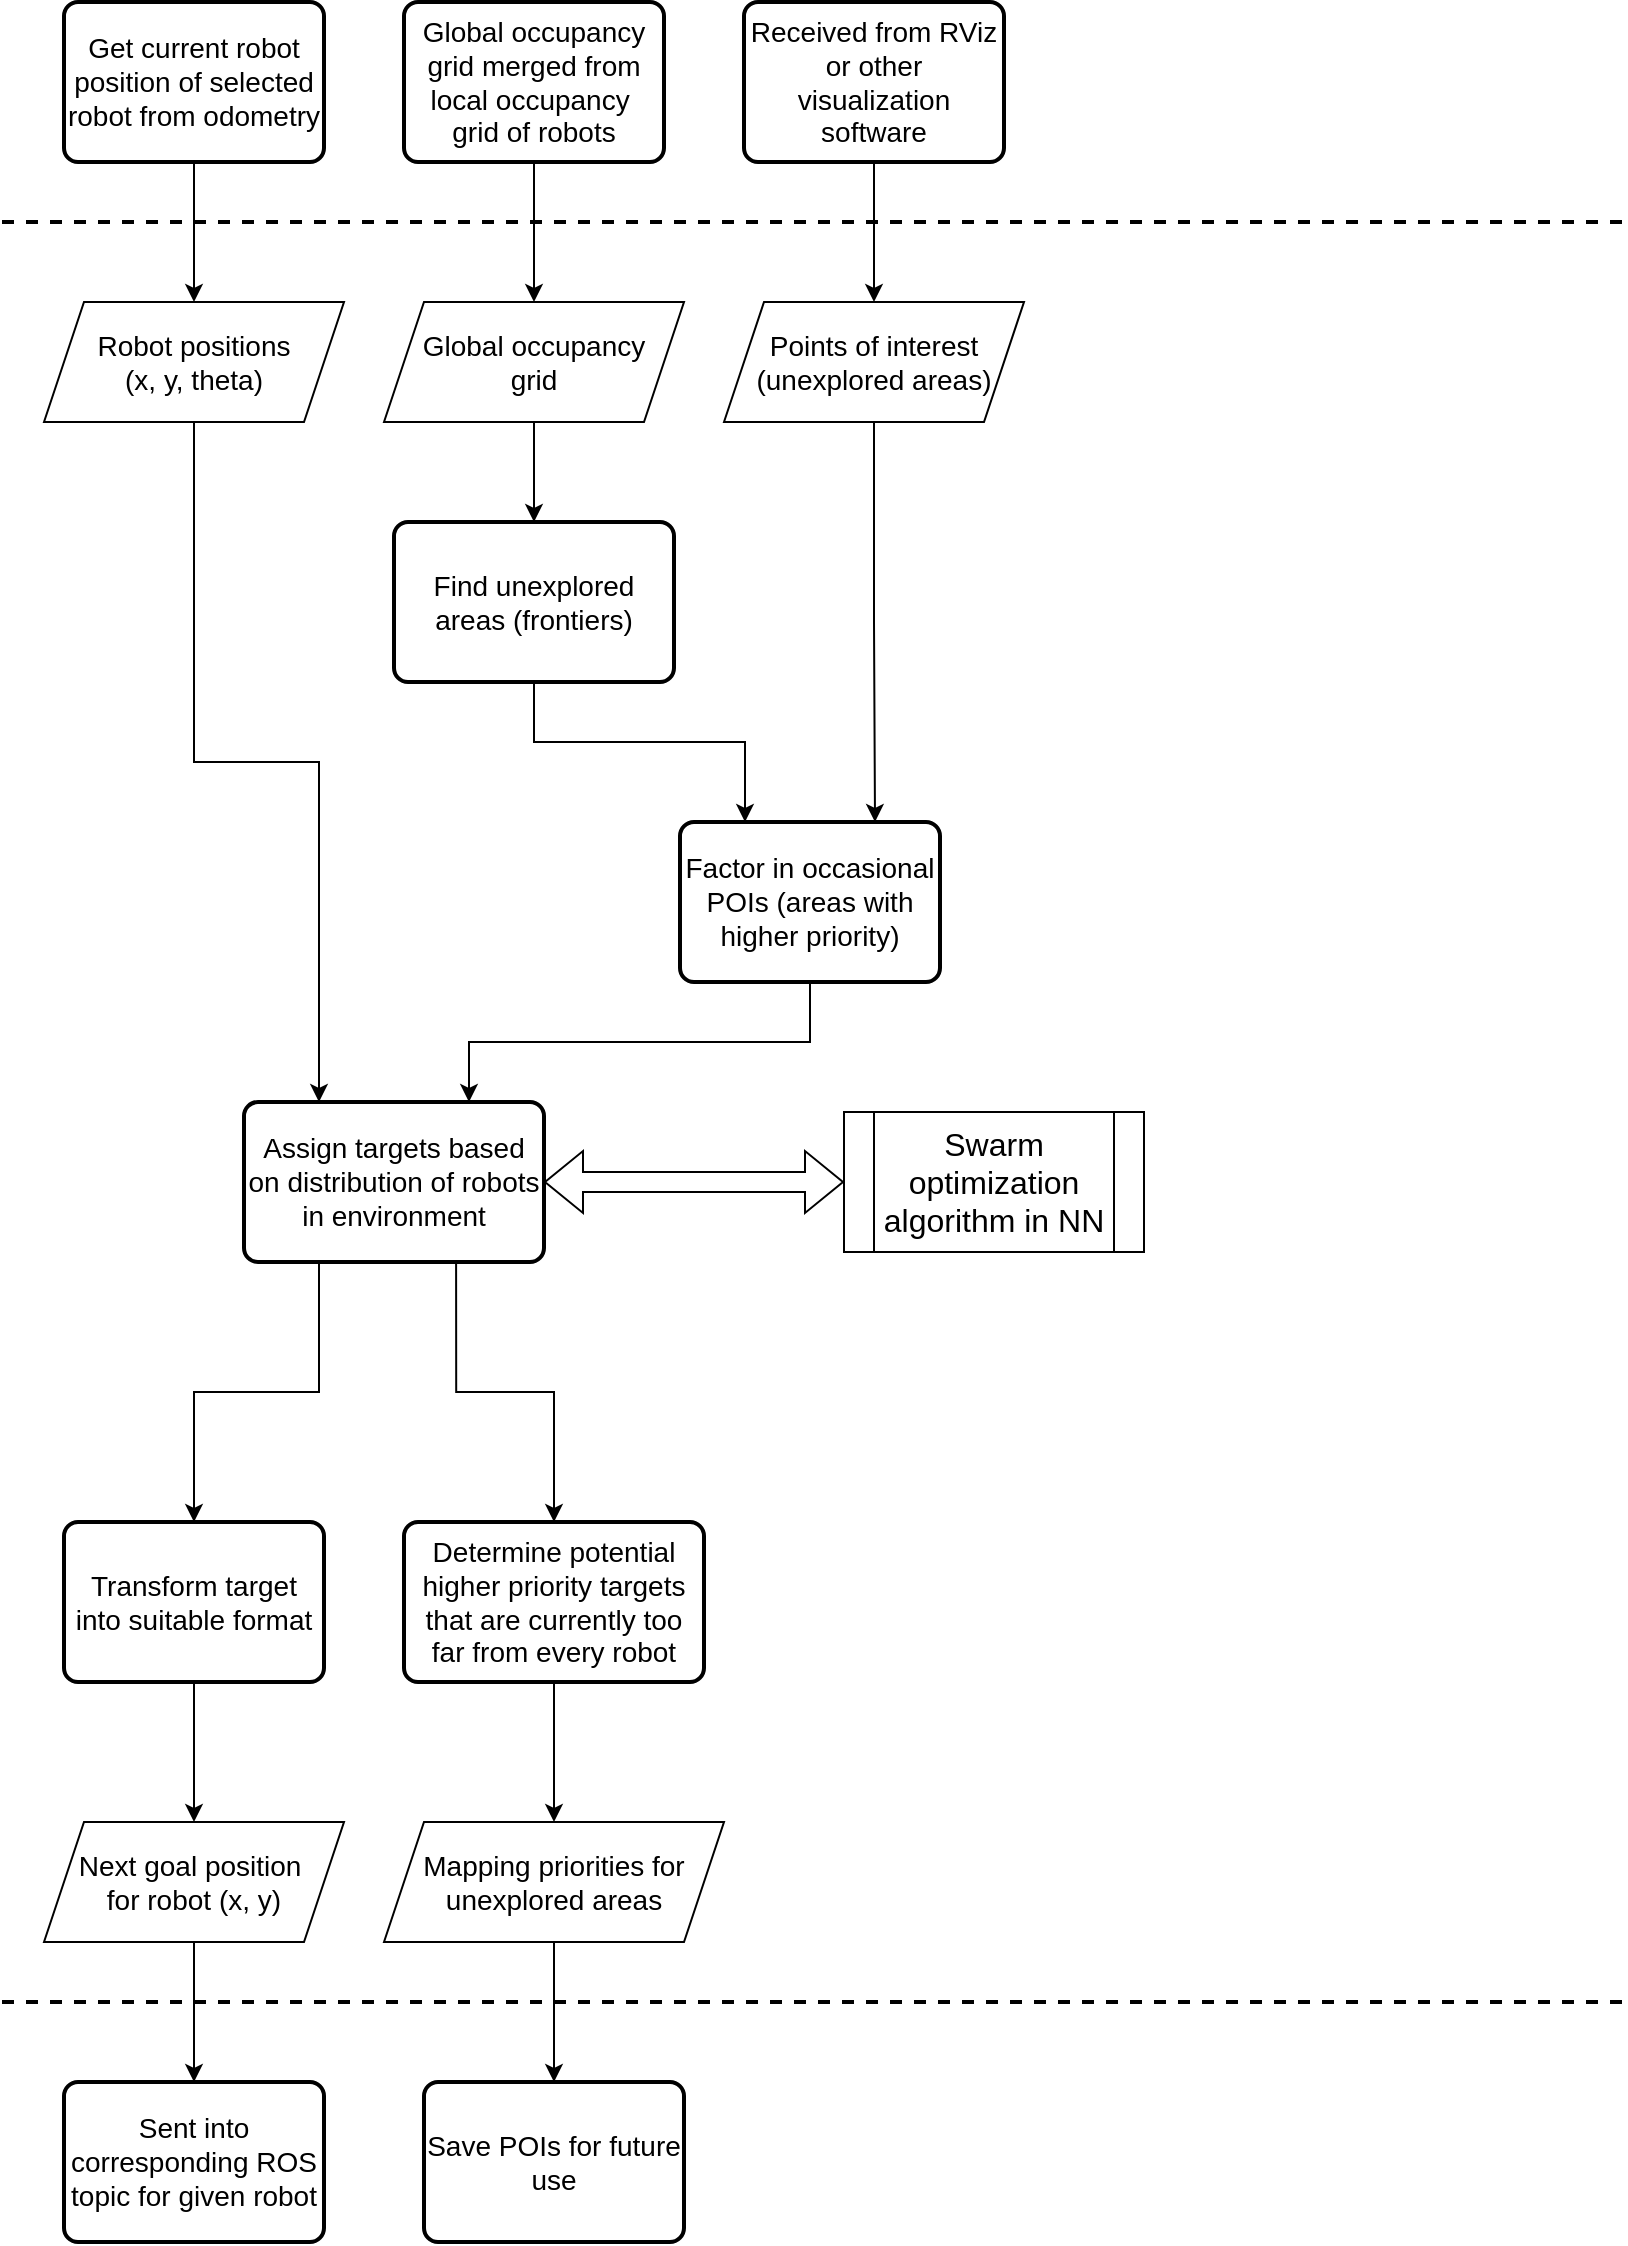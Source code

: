 <mxfile version="28.1.2">
  <diagram name="Page-1" id="RqcjGOTUUNw0BBsbkur-">
    <mxGraphModel dx="1351" dy="848" grid="1" gridSize="10" guides="1" tooltips="1" connect="1" arrows="1" fold="1" page="1" pageScale="1" pageWidth="827" pageHeight="1169" math="0" shadow="0">
      <root>
        <mxCell id="0" />
        <mxCell id="1" parent="0" />
        <mxCell id="9MRWpv_TvlSRi_-6uxEs-28" style="edgeStyle=orthogonalEdgeStyle;rounded=0;orthogonalLoop=1;jettySize=auto;html=1;entryX=0.25;entryY=0;entryDx=0;entryDy=0;" parent="1" source="9MRWpv_TvlSRi_-6uxEs-1" target="9MRWpv_TvlSRi_-6uxEs-26" edge="1">
          <mxGeometry relative="1" as="geometry" />
        </mxCell>
        <mxCell id="9MRWpv_TvlSRi_-6uxEs-1" value="&lt;div&gt;&lt;font style=&quot;font-size: 14px;&quot;&gt;Robot positions&lt;/font&gt;&lt;/div&gt;&lt;div&gt;&lt;font style=&quot;font-size: 14px;&quot;&gt;(x, y, theta)&lt;/font&gt;&lt;/div&gt;" style="shape=parallelogram;perimeter=parallelogramPerimeter;whiteSpace=wrap;html=1;fixedSize=1;" parent="1" vertex="1">
          <mxGeometry x="30" y="170" width="150" height="60" as="geometry" />
        </mxCell>
        <mxCell id="9MRWpv_TvlSRi_-6uxEs-21" style="edgeStyle=orthogonalEdgeStyle;rounded=0;orthogonalLoop=1;jettySize=auto;html=1;entryX=0.5;entryY=0;entryDx=0;entryDy=0;" parent="1" source="9MRWpv_TvlSRi_-6uxEs-2" target="9MRWpv_TvlSRi_-6uxEs-19" edge="1">
          <mxGeometry relative="1" as="geometry" />
        </mxCell>
        <mxCell id="9MRWpv_TvlSRi_-6uxEs-2" value="&lt;div&gt;&lt;font style=&quot;font-size: 14px;&quot;&gt;Global occupancy&lt;/font&gt;&lt;/div&gt;&lt;div&gt;&lt;font style=&quot;font-size: 14px;&quot;&gt;grid&lt;/font&gt;&lt;/div&gt;" style="shape=parallelogram;perimeter=parallelogramPerimeter;whiteSpace=wrap;html=1;fixedSize=1;" parent="1" vertex="1">
          <mxGeometry x="200" y="170" width="150" height="60" as="geometry" />
        </mxCell>
        <mxCell id="9MRWpv_TvlSRi_-6uxEs-27" style="edgeStyle=orthogonalEdgeStyle;rounded=0;orthogonalLoop=1;jettySize=auto;html=1;entryX=0.75;entryY=0;entryDx=0;entryDy=0;" parent="1" source="9MRWpv_TvlSRi_-6uxEs-3" target="9MRWpv_TvlSRi_-6uxEs-22" edge="1">
          <mxGeometry relative="1" as="geometry" />
        </mxCell>
        <mxCell id="9MRWpv_TvlSRi_-6uxEs-3" value="&lt;font style=&quot;font-size: 14px;&quot;&gt;Points of interest (unexplored areas)&lt;/font&gt;" style="shape=parallelogram;perimeter=parallelogramPerimeter;whiteSpace=wrap;html=1;fixedSize=1;" parent="1" vertex="1">
          <mxGeometry x="370" y="170" width="150" height="60" as="geometry" />
        </mxCell>
        <mxCell id="9MRWpv_TvlSRi_-6uxEs-16" value="" style="edgeStyle=orthogonalEdgeStyle;rounded=0;orthogonalLoop=1;jettySize=auto;html=1;" parent="1" source="9MRWpv_TvlSRi_-6uxEs-4" target="9MRWpv_TvlSRi_-6uxEs-15" edge="1">
          <mxGeometry relative="1" as="geometry" />
        </mxCell>
        <mxCell id="9MRWpv_TvlSRi_-6uxEs-4" value="&lt;div&gt;&lt;font style=&quot;font-size: 14px;&quot;&gt;Next goal position&amp;nbsp;&lt;/font&gt;&lt;/div&gt;&lt;div&gt;&lt;font style=&quot;font-size: 14px;&quot;&gt;for robot (x, y)&lt;/font&gt;&lt;/div&gt;" style="shape=parallelogram;perimeter=parallelogramPerimeter;whiteSpace=wrap;html=1;fixedSize=1;" parent="1" vertex="1">
          <mxGeometry x="30" y="930" width="150" height="60" as="geometry" />
        </mxCell>
        <mxCell id="9MRWpv_TvlSRi_-6uxEs-38" value="" style="edgeStyle=orthogonalEdgeStyle;rounded=0;orthogonalLoop=1;jettySize=auto;html=1;" parent="1" source="9MRWpv_TvlSRi_-6uxEs-5" target="9MRWpv_TvlSRi_-6uxEs-37" edge="1">
          <mxGeometry relative="1" as="geometry" />
        </mxCell>
        <mxCell id="9MRWpv_TvlSRi_-6uxEs-5" value="&lt;font style=&quot;font-size: 14px;&quot;&gt;Mapping priorities for unexplored areas&lt;/font&gt;" style="shape=parallelogram;perimeter=parallelogramPerimeter;whiteSpace=wrap;html=1;fixedSize=1;" parent="1" vertex="1">
          <mxGeometry x="200" y="930" width="170" height="60" as="geometry" />
        </mxCell>
        <mxCell id="9MRWpv_TvlSRi_-6uxEs-6" value="" style="endArrow=none;dashed=1;html=1;rounded=0;strokeWidth=2;" parent="1" edge="1">
          <mxGeometry width="50" height="50" relative="1" as="geometry">
            <mxPoint x="9" y="130" as="sourcePoint" />
            <mxPoint x="819" y="130" as="targetPoint" />
          </mxGeometry>
        </mxCell>
        <mxCell id="9MRWpv_TvlSRi_-6uxEs-9" style="edgeStyle=orthogonalEdgeStyle;rounded=0;orthogonalLoop=1;jettySize=auto;html=1;entryX=0.5;entryY=0;entryDx=0;entryDy=0;" parent="1" source="9MRWpv_TvlSRi_-6uxEs-7" target="9MRWpv_TvlSRi_-6uxEs-1" edge="1">
          <mxGeometry relative="1" as="geometry" />
        </mxCell>
        <mxCell id="9MRWpv_TvlSRi_-6uxEs-7" value="&lt;font style=&quot;font-size: 14px;&quot;&gt;Get current robot position of selected robot from odometry&lt;/font&gt;" style="rounded=1;whiteSpace=wrap;html=1;absoluteArcSize=1;arcSize=14;strokeWidth=2;" parent="1" vertex="1">
          <mxGeometry x="40" y="20" width="130" height="80" as="geometry" />
        </mxCell>
        <mxCell id="9MRWpv_TvlSRi_-6uxEs-11" value="" style="edgeStyle=orthogonalEdgeStyle;rounded=0;orthogonalLoop=1;jettySize=auto;html=1;" parent="1" source="9MRWpv_TvlSRi_-6uxEs-10" target="9MRWpv_TvlSRi_-6uxEs-2" edge="1">
          <mxGeometry relative="1" as="geometry" />
        </mxCell>
        <mxCell id="9MRWpv_TvlSRi_-6uxEs-10" value="&lt;div&gt;&lt;font style=&quot;font-size: 14px;&quot;&gt;Global occupancy grid merged from local occupancy&amp;nbsp;&lt;/font&gt;&lt;/div&gt;&lt;div&gt;&lt;font style=&quot;font-size: 14px;&quot;&gt;grid of robots&lt;/font&gt;&lt;/div&gt;" style="rounded=1;whiteSpace=wrap;html=1;absoluteArcSize=1;arcSize=14;strokeWidth=2;" parent="1" vertex="1">
          <mxGeometry x="210" y="20" width="130" height="80" as="geometry" />
        </mxCell>
        <mxCell id="9MRWpv_TvlSRi_-6uxEs-13" value="" style="edgeStyle=orthogonalEdgeStyle;rounded=0;orthogonalLoop=1;jettySize=auto;html=1;" parent="1" source="9MRWpv_TvlSRi_-6uxEs-12" target="9MRWpv_TvlSRi_-6uxEs-3" edge="1">
          <mxGeometry relative="1" as="geometry" />
        </mxCell>
        <mxCell id="9MRWpv_TvlSRi_-6uxEs-12" value="&lt;font style=&quot;font-size: 14px;&quot;&gt;Received from RViz or other visualization software&lt;/font&gt;" style="rounded=1;whiteSpace=wrap;html=1;absoluteArcSize=1;arcSize=14;strokeWidth=2;" parent="1" vertex="1">
          <mxGeometry x="380" y="20" width="130" height="80" as="geometry" />
        </mxCell>
        <mxCell id="9MRWpv_TvlSRi_-6uxEs-15" value="&lt;font style=&quot;font-size: 14px;&quot;&gt;Sent into corresponding ROS topic for given robot&lt;/font&gt;" style="rounded=1;whiteSpace=wrap;html=1;absoluteArcSize=1;arcSize=14;strokeWidth=2;" parent="1" vertex="1">
          <mxGeometry x="40" y="1060" width="130" height="80" as="geometry" />
        </mxCell>
        <mxCell id="9MRWpv_TvlSRi_-6uxEs-17" value="" style="endArrow=none;dashed=1;html=1;rounded=0;strokeWidth=2;" parent="1" edge="1">
          <mxGeometry width="50" height="50" relative="1" as="geometry">
            <mxPoint x="9" y="1020" as="sourcePoint" />
            <mxPoint x="819" y="1020" as="targetPoint" />
          </mxGeometry>
        </mxCell>
        <mxCell id="9MRWpv_TvlSRi_-6uxEs-23" style="edgeStyle=orthogonalEdgeStyle;rounded=0;orthogonalLoop=1;jettySize=auto;html=1;entryX=0.25;entryY=0;entryDx=0;entryDy=0;exitX=0.5;exitY=1;exitDx=0;exitDy=0;" parent="1" source="9MRWpv_TvlSRi_-6uxEs-19" target="9MRWpv_TvlSRi_-6uxEs-22" edge="1">
          <mxGeometry relative="1" as="geometry">
            <mxPoint x="180" y="450" as="targetPoint" />
            <Array as="points">
              <mxPoint x="275" y="390" />
              <mxPoint x="381" y="390" />
            </Array>
          </mxGeometry>
        </mxCell>
        <mxCell id="9MRWpv_TvlSRi_-6uxEs-19" value="&lt;font style=&quot;font-size: 14px;&quot;&gt;Find unexplored areas (frontiers)&lt;/font&gt;" style="rounded=1;whiteSpace=wrap;html=1;absoluteArcSize=1;arcSize=14;strokeWidth=2;" parent="1" vertex="1">
          <mxGeometry x="205" y="280" width="140" height="80" as="geometry" />
        </mxCell>
        <mxCell id="9MRWpv_TvlSRi_-6uxEs-30" style="edgeStyle=orthogonalEdgeStyle;rounded=0;orthogonalLoop=1;jettySize=auto;html=1;entryX=0.75;entryY=0;entryDx=0;entryDy=0;exitX=0.5;exitY=1;exitDx=0;exitDy=0;" parent="1" source="9MRWpv_TvlSRi_-6uxEs-22" target="9MRWpv_TvlSRi_-6uxEs-26" edge="1">
          <mxGeometry relative="1" as="geometry" />
        </mxCell>
        <mxCell id="9MRWpv_TvlSRi_-6uxEs-22" value="&lt;font style=&quot;font-size: 14px;&quot;&gt;Factor in occasional POIs (areas with higher priority)&lt;/font&gt;" style="rounded=1;whiteSpace=wrap;html=1;absoluteArcSize=1;arcSize=14;strokeWidth=2;" parent="1" vertex="1">
          <mxGeometry x="348" y="430" width="130" height="80" as="geometry" />
        </mxCell>
        <mxCell id="9MRWpv_TvlSRi_-6uxEs-36" style="edgeStyle=orthogonalEdgeStyle;rounded=0;orthogonalLoop=1;jettySize=auto;html=1;entryX=0.5;entryY=0;entryDx=0;entryDy=0;exitX=0.707;exitY=0.975;exitDx=0;exitDy=0;exitPerimeter=0;" parent="1" source="9MRWpv_TvlSRi_-6uxEs-26" target="9MRWpv_TvlSRi_-6uxEs-34" edge="1">
          <mxGeometry relative="1" as="geometry" />
        </mxCell>
        <mxCell id="9MRWpv_TvlSRi_-6uxEs-26" value="&lt;font style=&quot;font-size: 14px;&quot;&gt;Assign targets based on distribution of robots in environment&lt;/font&gt;" style="rounded=1;whiteSpace=wrap;html=1;absoluteArcSize=1;arcSize=14;strokeWidth=2;" parent="1" vertex="1">
          <mxGeometry x="130" y="570" width="150" height="80" as="geometry" />
        </mxCell>
        <mxCell id="9MRWpv_TvlSRi_-6uxEs-32" value="" style="edgeStyle=orthogonalEdgeStyle;rounded=0;orthogonalLoop=1;jettySize=auto;html=1;" parent="1" source="9MRWpv_TvlSRi_-6uxEs-31" target="9MRWpv_TvlSRi_-6uxEs-4" edge="1">
          <mxGeometry relative="1" as="geometry" />
        </mxCell>
        <mxCell id="9MRWpv_TvlSRi_-6uxEs-31" value="&lt;font style=&quot;font-size: 14px;&quot;&gt;Transform target into suitable format&lt;/font&gt;" style="rounded=1;whiteSpace=wrap;html=1;absoluteArcSize=1;arcSize=14;strokeWidth=2;" parent="1" vertex="1">
          <mxGeometry x="40" y="780" width="130" height="80" as="geometry" />
        </mxCell>
        <mxCell id="9MRWpv_TvlSRi_-6uxEs-33" style="edgeStyle=orthogonalEdgeStyle;rounded=0;orthogonalLoop=1;jettySize=auto;html=1;entryX=0.5;entryY=0;entryDx=0;entryDy=0;exitX=0.25;exitY=1;exitDx=0;exitDy=0;" parent="1" source="9MRWpv_TvlSRi_-6uxEs-26" target="9MRWpv_TvlSRi_-6uxEs-31" edge="1">
          <mxGeometry relative="1" as="geometry" />
        </mxCell>
        <mxCell id="9MRWpv_TvlSRi_-6uxEs-35" value="" style="edgeStyle=orthogonalEdgeStyle;rounded=0;orthogonalLoop=1;jettySize=auto;html=1;" parent="1" source="9MRWpv_TvlSRi_-6uxEs-34" target="9MRWpv_TvlSRi_-6uxEs-5" edge="1">
          <mxGeometry relative="1" as="geometry" />
        </mxCell>
        <mxCell id="9MRWpv_TvlSRi_-6uxEs-34" value="&lt;font style=&quot;font-size: 14px;&quot;&gt;Determine potential higher priority targets that are currently too far from every robot&lt;/font&gt;" style="rounded=1;whiteSpace=wrap;html=1;absoluteArcSize=1;arcSize=14;strokeWidth=2;" parent="1" vertex="1">
          <mxGeometry x="210" y="780" width="150" height="80" as="geometry" />
        </mxCell>
        <mxCell id="9MRWpv_TvlSRi_-6uxEs-37" value="&lt;font style=&quot;font-size: 14px;&quot;&gt;Save POIs for future use&lt;/font&gt;" style="rounded=1;whiteSpace=wrap;html=1;absoluteArcSize=1;arcSize=14;strokeWidth=2;" parent="1" vertex="1">
          <mxGeometry x="220" y="1060" width="130" height="80" as="geometry" />
        </mxCell>
        <mxCell id="9MRWpv_TvlSRi_-6uxEs-39" value="&lt;font style=&quot;font-size: 16px;&quot;&gt;Swarm optimization algorithm in NN&lt;/font&gt;" style="shape=process;whiteSpace=wrap;html=1;backgroundOutline=1;" parent="1" vertex="1">
          <mxGeometry x="430" y="575" width="150" height="70" as="geometry" />
        </mxCell>
        <mxCell id="9MRWpv_TvlSRi_-6uxEs-40" value="" style="shape=flexArrow;endArrow=classic;startArrow=classic;html=1;rounded=0;exitX=1;exitY=0.5;exitDx=0;exitDy=0;entryX=0;entryY=0.5;entryDx=0;entryDy=0;" parent="1" source="9MRWpv_TvlSRi_-6uxEs-26" target="9MRWpv_TvlSRi_-6uxEs-39" edge="1">
          <mxGeometry width="100" height="100" relative="1" as="geometry">
            <mxPoint x="500" y="800" as="sourcePoint" />
            <mxPoint x="600" y="700" as="targetPoint" />
          </mxGeometry>
        </mxCell>
      </root>
    </mxGraphModel>
  </diagram>
</mxfile>
